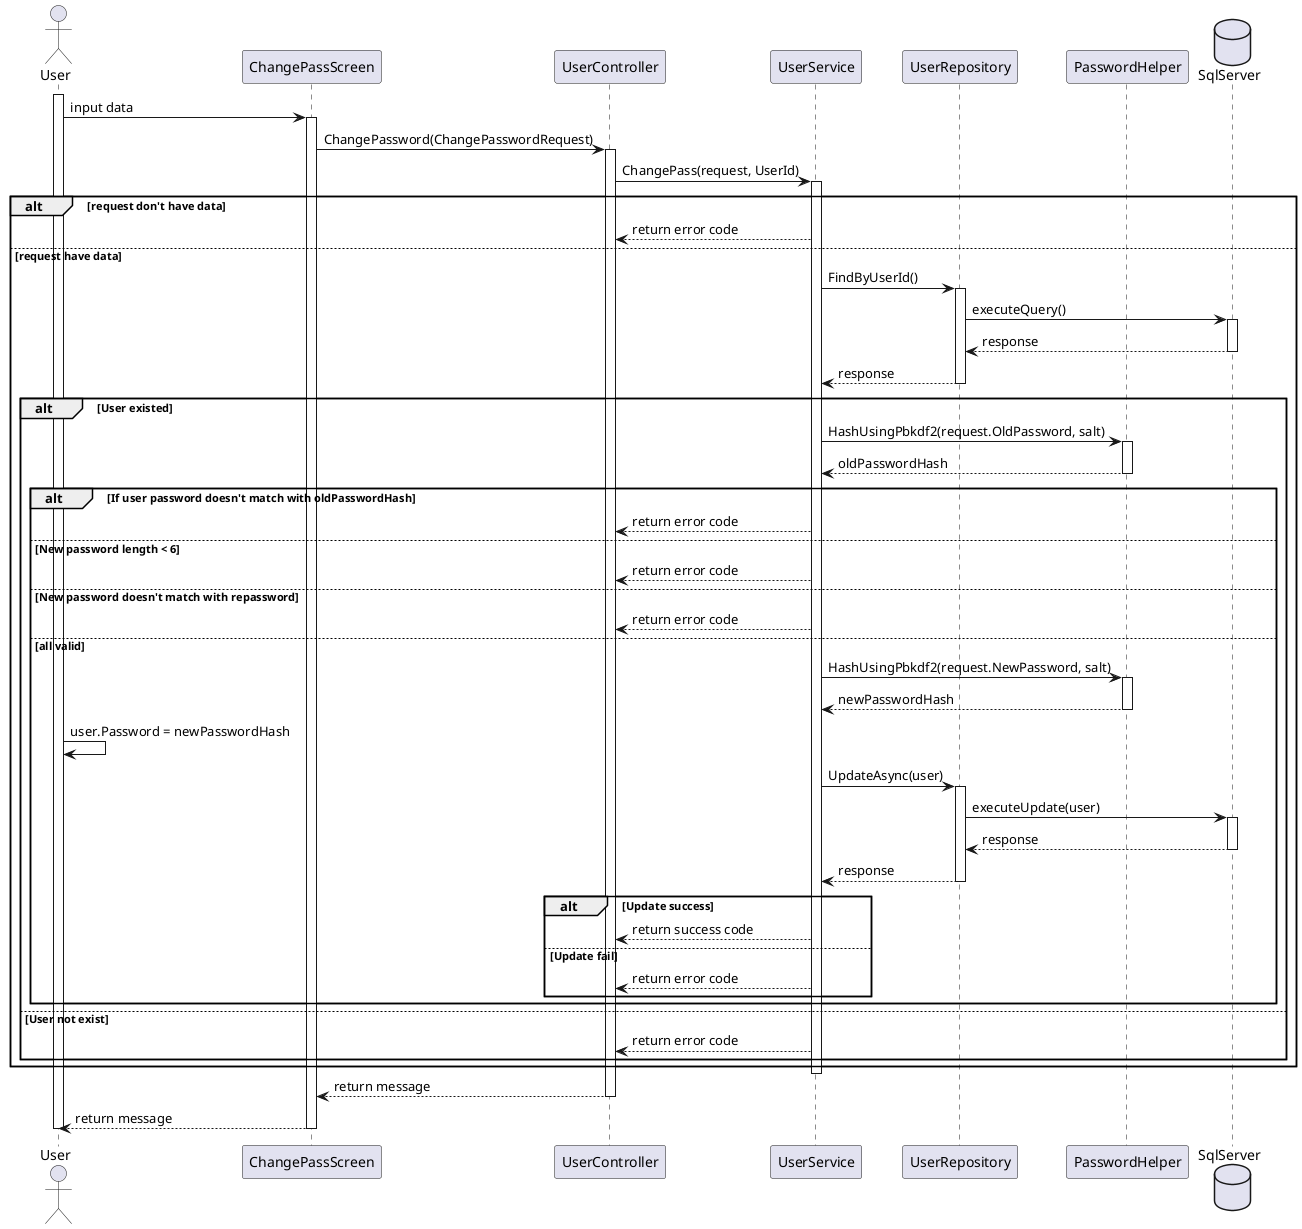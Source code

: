 @startuml Change Password
actor User
participant ChangePassScreen
participant UserController
participant UserService
participant UserRepository
participant PasswordHelper
database SqlServer

activate User
    User -> ChangePassScreen: input data
    activate ChangePassScreen
        ChangePassScreen -> UserController: ChangePassword(ChangePasswordRequest)
        activate UserController
            UserController -> UserService: ChangePass(request, UserId)
            activate UserService
                alt request don't have data
                    UserService --> UserController: return error code
                else request have data
                    UserService -> UserRepository: FindByUserId()
                    activate UserRepository
                        UserRepository -> SqlServer: executeQuery()
                        activate SqlServer
                            SqlServer --> UserRepository: response
                        deactivate SqlServer
                        UserRepository --> UserService: response
                    deactivate UserRepository
                    alt User existed
                        UserService -> PasswordHelper: HashUsingPbkdf2(request.OldPassword, salt)
                        activate PasswordHelper
                            PasswordHelper --> UserService: oldPasswordHash
                        deactivate PasswordHelper
                        alt If user password doesn't match with oldPasswordHash
                            UserService --> UserController: return error code
                        else New password length < 6
                            UserService --> UserController: return error code
                        else New password doesn't match with repassword
                            UserService --> UserController: return error code
                        else all valid
                            UserService -> PasswordHelper: HashUsingPbkdf2(request.NewPassword, salt)
                            activate PasswordHelper
                                PasswordHelper --> UserService: newPasswordHash
                            deactivate PasswordHelper
                            User -> User: user.Password = newPasswordHash
                            UserService -> UserRepository: UpdateAsync(user)
                            activate UserRepository
                                UserRepository -> SqlServer: executeUpdate(user)
                                activate SqlServer
                                    SqlServer --> UserRepository: response
                                deactivate SqlServer
                                UserRepository --> UserService: response
                            deactivate UserRepository
                            alt Update success
                                UserService --> UserController: return success code
                            else Update fail
                                UserService --> UserController: return error code
                            end
                        end
                    else User not exist
                        UserService --> UserController: return error code
                    end
                end
            deactivate UserService
            UserController --> ChangePassScreen: return message
        deactivate UserController
        ChangePassScreen --> User: return message
    deactivate ChangePassScreen
deactivate User
@enduml